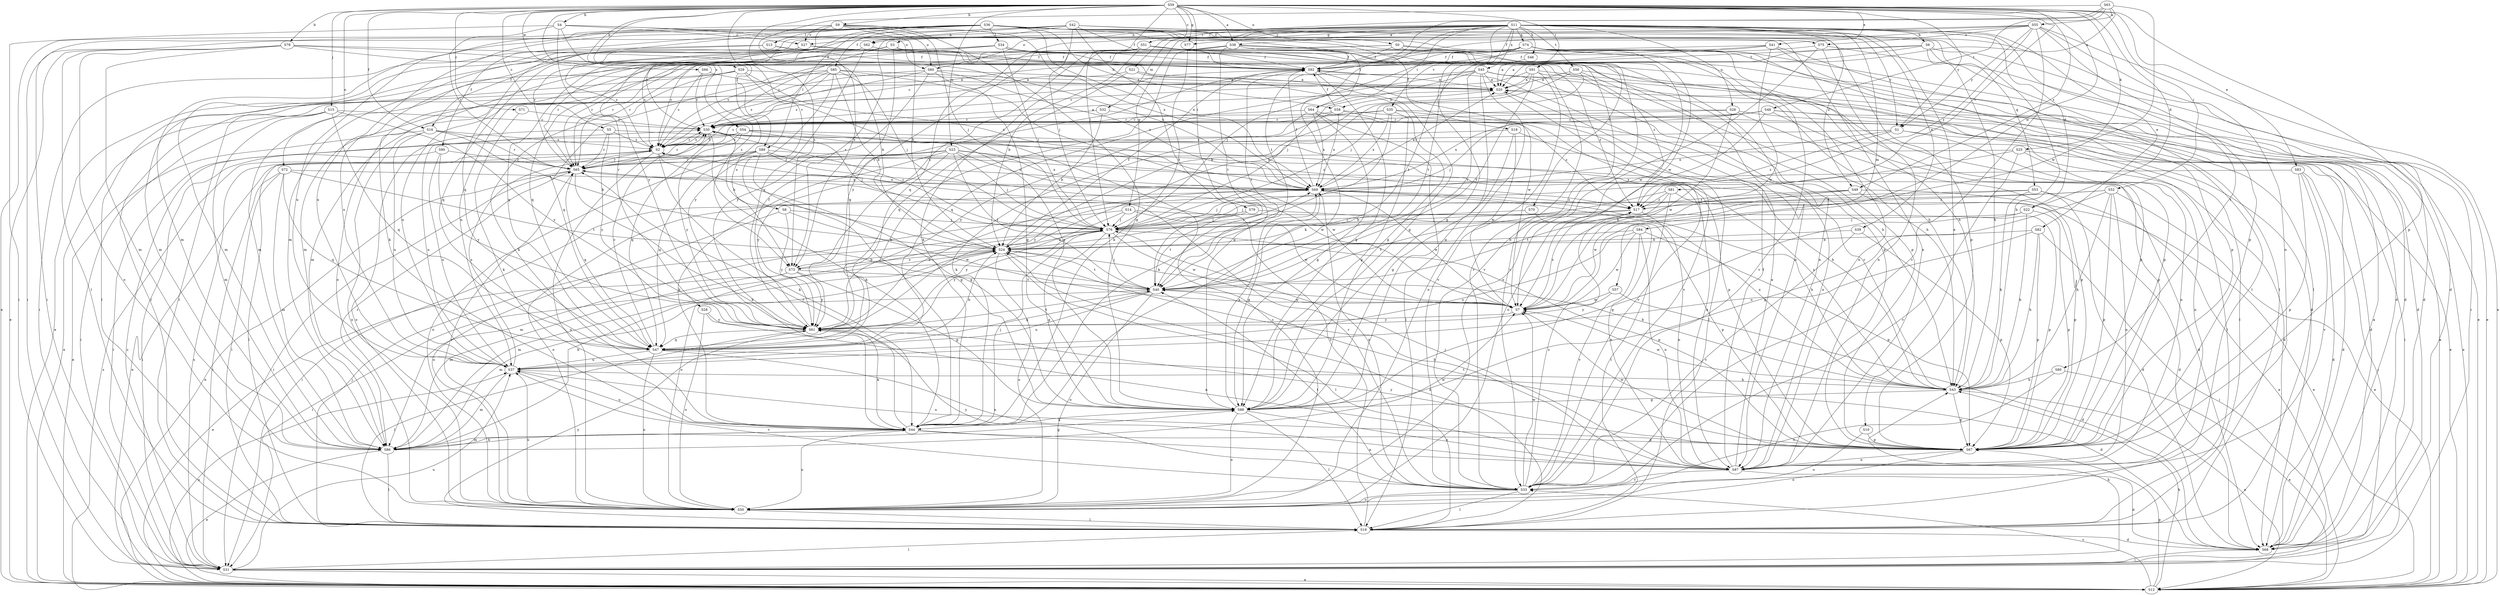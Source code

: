 strict digraph  {
S59;
S11;
S36;
S63;
S42;
S38;
S55;
S20;
S4;
S29;
S9;
S78;
S58;
S24;
S51;
S5;
S27;
S30;
S22;
S70;
S68;
S83;
S41;
S10;
S82;
S39;
S12;
S16;
S85;
S90;
S18;
S92;
S77;
S14;
S88;
S46;
S6;
S43;
S52;
S79;
S91;
S3;
S64;
S31;
S15;
S76;
S25;
S44;
S89;
S13;
S34;
S21;
S19;
S57;
S32;
S86;
S23;
S62;
S87;
S0;
S72;
S60;
S50;
S67;
S74;
S53;
S47;
S71;
S28;
S65;
S54;
S73;
S2;
S56;
S80;
S48;
S40;
S26;
S37;
S8;
S81;
S35;
S33;
S66;
S84;
S7;
S45;
S69;
S1;
S61;
S49;
S75;
S17;
S59 -> S38  [label=a];
S59 -> S4  [label=b];
S59 -> S29  [label=b];
S59 -> S9  [label=b];
S59 -> S78  [label=b];
S59 -> S51  [label=c];
S59 -> S5  [label=c];
S59 -> S22  [label=d];
S59 -> S83  [label=e];
S59 -> S41  [label=e];
S59 -> S16  [label=f];
S59 -> S77  [label=g];
S59 -> S52  [label=i];
S59 -> S79  [label=i];
S59 -> S91  [label=i];
S59 -> S15  [label=j];
S59 -> S76  [label=j];
S59 -> S25  [label=k];
S59 -> S89  [label=l];
S59 -> S23  [label=n];
S59 -> S0  [label=o];
S59 -> S72  [label=o];
S59 -> S67  [label=p];
S59 -> S71  [label=r];
S59 -> S54  [label=s];
S59 -> S73  [label=s];
S59 -> S8  [label=v];
S59 -> S81  [label=v];
S59 -> S66  [label=w];
S59 -> S84  [label=w];
S59 -> S1  [label=y];
S59 -> S49  [label=z];
S11 -> S38  [label=a];
S11 -> S22  [label=d];
S11 -> S10  [label=e];
S11 -> S82  [label=e];
S11 -> S39  [label=e];
S11 -> S16  [label=f];
S11 -> S77  [label=g];
S11 -> S14  [label=g];
S11 -> S88  [label=g];
S11 -> S46  [label=h];
S11 -> S6  [label=h];
S11 -> S3  [label=i];
S11 -> S64  [label=i];
S11 -> S44  [label=k];
S11 -> S57  [label=m];
S11 -> S32  [label=m];
S11 -> S86  [label=m];
S11 -> S62  [label=n];
S11 -> S60  [label=o];
S11 -> S74  [label=q];
S11 -> S56  [label=t];
S11 -> S80  [label=t];
S11 -> S26  [label=u];
S11 -> S35  [label=v];
S11 -> S45  [label=x];
S11 -> S1  [label=y];
S11 -> S49  [label=z];
S36 -> S58  [label=b];
S36 -> S70  [label=d];
S36 -> S12  [label=e];
S36 -> S85  [label=f];
S36 -> S90  [label=f];
S36 -> S18  [label=f];
S36 -> S43  [label=h];
S36 -> S64  [label=i];
S36 -> S31  [label=i];
S36 -> S89  [label=l];
S36 -> S13  [label=l];
S36 -> S34  [label=l];
S36 -> S86  [label=m];
S36 -> S53  [label=q];
S36 -> S47  [label=q];
S36 -> S28  [label=r];
S36 -> S37  [label=u];
S36 -> S7  [label=w];
S36 -> S69  [label=x];
S36 -> S75  [label=z];
S63 -> S55  [label=a];
S63 -> S20  [label=a];
S63 -> S21  [label=l];
S63 -> S73  [label=s];
S63 -> S48  [label=t];
S63 -> S40  [label=t];
S63 -> S7  [label=w];
S42 -> S68  [label=d];
S42 -> S92  [label=f];
S42 -> S31  [label=i];
S42 -> S76  [label=j];
S42 -> S62  [label=n];
S42 -> S67  [label=p];
S42 -> S65  [label=r];
S42 -> S73  [label=s];
S42 -> S40  [label=t];
S38 -> S92  [label=f];
S38 -> S44  [label=k];
S38 -> S86  [label=m];
S38 -> S87  [label=n];
S38 -> S73  [label=s];
S38 -> S40  [label=t];
S38 -> S33  [label=v];
S55 -> S27  [label=c];
S55 -> S12  [label=e];
S55 -> S92  [label=f];
S55 -> S87  [label=n];
S55 -> S67  [label=p];
S55 -> S47  [label=q];
S55 -> S33  [label=v];
S55 -> S1  [label=y];
S55 -> S75  [label=z];
S55 -> S17  [label=z];
S20 -> S58  [label=b];
S20 -> S33  [label=v];
S4 -> S27  [label=c];
S4 -> S31  [label=i];
S4 -> S87  [label=n];
S4 -> S60  [label=o];
S4 -> S65  [label=r];
S4 -> S73  [label=s];
S4 -> S61  [label=y];
S29 -> S20  [label=a];
S29 -> S12  [label=e];
S29 -> S88  [label=g];
S29 -> S44  [label=k];
S29 -> S19  [label=l];
S29 -> S73  [label=s];
S29 -> S69  [label=x];
S9 -> S24  [label=b];
S9 -> S27  [label=c];
S9 -> S30  [label=c];
S9 -> S88  [label=g];
S9 -> S76  [label=j];
S9 -> S60  [label=o];
S9 -> S37  [label=u];
S9 -> S69  [label=x];
S78 -> S24  [label=b];
S78 -> S12  [label=e];
S78 -> S92  [label=f];
S78 -> S19  [label=l];
S78 -> S86  [label=m];
S78 -> S50  [label=o];
S78 -> S69  [label=x];
S58 -> S30  [label=c];
S58 -> S92  [label=f];
S58 -> S44  [label=k];
S58 -> S19  [label=l];
S58 -> S33  [label=v];
S58 -> S69  [label=x];
S24 -> S92  [label=f];
S24 -> S31  [label=i];
S24 -> S19  [label=l];
S24 -> S86  [label=m];
S24 -> S50  [label=o];
S24 -> S73  [label=s];
S24 -> S40  [label=t];
S24 -> S69  [label=x];
S51 -> S24  [label=b];
S51 -> S68  [label=d];
S51 -> S92  [label=f];
S51 -> S43  [label=h];
S51 -> S44  [label=k];
S51 -> S87  [label=n];
S51 -> S65  [label=r];
S51 -> S61  [label=y];
S5 -> S50  [label=o];
S5 -> S67  [label=p];
S5 -> S65  [label=r];
S5 -> S2  [label=s];
S5 -> S61  [label=y];
S27 -> S92  [label=f];
S27 -> S67  [label=p];
S27 -> S47  [label=q];
S27 -> S2  [label=s];
S27 -> S37  [label=u];
S30 -> S20  [label=a];
S30 -> S24  [label=b];
S30 -> S44  [label=k];
S30 -> S47  [label=q];
S30 -> S2  [label=s];
S22 -> S88  [label=g];
S22 -> S43  [label=h];
S22 -> S76  [label=j];
S22 -> S67  [label=p];
S70 -> S76  [label=j];
S70 -> S67  [label=p];
S68 -> S20  [label=a];
S68 -> S31  [label=i];
S83 -> S68  [label=d];
S83 -> S31  [label=i];
S83 -> S67  [label=p];
S83 -> S33  [label=v];
S83 -> S69  [label=x];
S41 -> S30  [label=c];
S41 -> S92  [label=f];
S41 -> S19  [label=l];
S41 -> S67  [label=p];
S41 -> S40  [label=t];
S41 -> S7  [label=w];
S10 -> S50  [label=o];
S10 -> S67  [label=p];
S82 -> S24  [label=b];
S82 -> S43  [label=h];
S82 -> S31  [label=i];
S82 -> S67  [label=p];
S82 -> S37  [label=u];
S39 -> S24  [label=b];
S39 -> S67  [label=p];
S39 -> S33  [label=v];
S12 -> S20  [label=a];
S12 -> S43  [label=h];
S12 -> S67  [label=p];
S12 -> S2  [label=s];
S12 -> S37  [label=u];
S12 -> S33  [label=v];
S16 -> S24  [label=b];
S16 -> S12  [label=e];
S16 -> S50  [label=o];
S16 -> S65  [label=r];
S16 -> S2  [label=s];
S16 -> S37  [label=u];
S85 -> S20  [label=a];
S85 -> S24  [label=b];
S85 -> S30  [label=c];
S85 -> S88  [label=g];
S85 -> S76  [label=j];
S85 -> S19  [label=l];
S85 -> S47  [label=q];
S85 -> S2  [label=s];
S85 -> S61  [label=y];
S90 -> S31  [label=i];
S90 -> S65  [label=r];
S90 -> S37  [label=u];
S90 -> S61  [label=y];
S18 -> S88  [label=g];
S18 -> S43  [label=h];
S18 -> S2  [label=s];
S18 -> S7  [label=w];
S92 -> S20  [label=a];
S92 -> S88  [label=g];
S92 -> S40  [label=t];
S92 -> S37  [label=u];
S92 -> S7  [label=w];
S77 -> S44  [label=k];
S14 -> S76  [label=j];
S14 -> S86  [label=m];
S14 -> S67  [label=p];
S14 -> S7  [label=w];
S14 -> S61  [label=y];
S88 -> S44  [label=k];
S88 -> S19  [label=l];
S88 -> S87  [label=n];
S88 -> S50  [label=o];
S88 -> S69  [label=x];
S46 -> S20  [label=a];
S6 -> S20  [label=a];
S6 -> S12  [label=e];
S6 -> S92  [label=f];
S6 -> S43  [label=h];
S6 -> S31  [label=i];
S6 -> S40  [label=t];
S43 -> S24  [label=b];
S43 -> S30  [label=c];
S43 -> S12  [label=e];
S43 -> S88  [label=g];
S43 -> S67  [label=p];
S43 -> S2  [label=s];
S43 -> S7  [label=w];
S43 -> S69  [label=x];
S52 -> S12  [label=e];
S52 -> S88  [label=g];
S52 -> S43  [label=h];
S52 -> S76  [label=j];
S52 -> S87  [label=n];
S52 -> S67  [label=p];
S52 -> S17  [label=z];
S79 -> S76  [label=j];
S79 -> S87  [label=n];
S79 -> S40  [label=t];
S91 -> S20  [label=a];
S91 -> S24  [label=b];
S91 -> S30  [label=c];
S91 -> S68  [label=d];
S91 -> S40  [label=t];
S91 -> S33  [label=v];
S91 -> S17  [label=z];
S3 -> S30  [label=c];
S3 -> S92  [label=f];
S3 -> S88  [label=g];
S3 -> S47  [label=q];
S3 -> S65  [label=r];
S3 -> S2  [label=s];
S64 -> S30  [label=c];
S64 -> S88  [label=g];
S64 -> S19  [label=l];
S64 -> S69  [label=x];
S64 -> S61  [label=y];
S64 -> S17  [label=z];
S31 -> S30  [label=c];
S31 -> S12  [label=e];
S31 -> S43  [label=h];
S31 -> S19  [label=l];
S31 -> S2  [label=s];
S31 -> S37  [label=u];
S15 -> S30  [label=c];
S15 -> S12  [label=e];
S15 -> S31  [label=i];
S15 -> S86  [label=m];
S15 -> S47  [label=q];
S15 -> S61  [label=y];
S76 -> S24  [label=b];
S76 -> S30  [label=c];
S76 -> S88  [label=g];
S76 -> S50  [label=o];
S76 -> S67  [label=p];
S76 -> S7  [label=w];
S76 -> S61  [label=y];
S25 -> S68  [label=d];
S25 -> S87  [label=n];
S25 -> S65  [label=r];
S25 -> S33  [label=v];
S25 -> S61  [label=y];
S44 -> S76  [label=j];
S44 -> S86  [label=m];
S44 -> S87  [label=n];
S44 -> S50  [label=o];
S44 -> S67  [label=p];
S44 -> S65  [label=r];
S44 -> S37  [label=u];
S89 -> S68  [label=d];
S89 -> S88  [label=g];
S89 -> S19  [label=l];
S89 -> S50  [label=o];
S89 -> S47  [label=q];
S89 -> S65  [label=r];
S89 -> S7  [label=w];
S89 -> S69  [label=x];
S13 -> S92  [label=f];
S13 -> S31  [label=i];
S13 -> S86  [label=m];
S13 -> S33  [label=v];
S34 -> S68  [label=d];
S34 -> S92  [label=f];
S34 -> S76  [label=j];
S34 -> S44  [label=k];
S34 -> S86  [label=m];
S34 -> S67  [label=p];
S34 -> S47  [label=q];
S34 -> S2  [label=s];
S34 -> S17  [label=z];
S21 -> S20  [label=a];
S21 -> S88  [label=g];
S21 -> S47  [label=q];
S21 -> S2  [label=s];
S19 -> S24  [label=b];
S19 -> S68  [label=d];
S19 -> S76  [label=j];
S19 -> S2  [label=s];
S19 -> S61  [label=y];
S57 -> S68  [label=d];
S57 -> S7  [label=w];
S57 -> S61  [label=y];
S32 -> S24  [label=b];
S32 -> S30  [label=c];
S32 -> S68  [label=d];
S86 -> S24  [label=b];
S86 -> S12  [label=e];
S86 -> S88  [label=g];
S86 -> S44  [label=k];
S86 -> S19  [label=l];
S86 -> S65  [label=r];
S86 -> S7  [label=w];
S23 -> S12  [label=e];
S23 -> S76  [label=j];
S23 -> S44  [label=k];
S23 -> S87  [label=n];
S23 -> S65  [label=r];
S23 -> S40  [label=t];
S23 -> S7  [label=w];
S23 -> S69  [label=x];
S23 -> S61  [label=y];
S62 -> S92  [label=f];
S62 -> S47  [label=q];
S62 -> S61  [label=y];
S87 -> S20  [label=a];
S87 -> S24  [label=b];
S87 -> S68  [label=d];
S87 -> S92  [label=f];
S87 -> S76  [label=j];
S87 -> S33  [label=v];
S0 -> S92  [label=f];
S0 -> S43  [label=h];
S0 -> S50  [label=o];
S0 -> S65  [label=r];
S0 -> S33  [label=v];
S0 -> S7  [label=w];
S72 -> S31  [label=i];
S72 -> S19  [label=l];
S72 -> S86  [label=m];
S72 -> S47  [label=q];
S72 -> S40  [label=t];
S72 -> S69  [label=x];
S60 -> S20  [label=a];
S60 -> S88  [label=g];
S60 -> S19  [label=l];
S60 -> S37  [label=u];
S60 -> S69  [label=x];
S60 -> S61  [label=y];
S50 -> S30  [label=c];
S50 -> S19  [label=l];
S50 -> S65  [label=r];
S50 -> S37  [label=u];
S67 -> S87  [label=n];
S67 -> S50  [label=o];
S67 -> S40  [label=t];
S67 -> S37  [label=u];
S67 -> S7  [label=w];
S67 -> S61  [label=y];
S74 -> S68  [label=d];
S74 -> S12  [label=e];
S74 -> S92  [label=f];
S74 -> S76  [label=j];
S74 -> S19  [label=l];
S74 -> S86  [label=m];
S74 -> S87  [label=n];
S74 -> S65  [label=r];
S74 -> S2  [label=s];
S74 -> S33  [label=v];
S53 -> S68  [label=d];
S53 -> S12  [label=e];
S53 -> S43  [label=h];
S53 -> S31  [label=i];
S53 -> S17  [label=z];
S47 -> S24  [label=b];
S47 -> S30  [label=c];
S47 -> S68  [label=d];
S47 -> S87  [label=n];
S47 -> S50  [label=o];
S47 -> S37  [label=u];
S71 -> S30  [label=c];
S71 -> S44  [label=k];
S28 -> S87  [label=n];
S28 -> S50  [label=o];
S28 -> S61  [label=y];
S65 -> S30  [label=c];
S65 -> S12  [label=e];
S65 -> S31  [label=i];
S65 -> S44  [label=k];
S65 -> S47  [label=q];
S65 -> S69  [label=x];
S54 -> S68  [label=d];
S54 -> S31  [label=i];
S54 -> S76  [label=j];
S54 -> S2  [label=s];
S54 -> S37  [label=u];
S54 -> S61  [label=y];
S54 -> S17  [label=z];
S73 -> S24  [label=b];
S73 -> S12  [label=e];
S73 -> S88  [label=g];
S73 -> S86  [label=m];
S73 -> S40  [label=t];
S73 -> S61  [label=y];
S2 -> S30  [label=c];
S2 -> S88  [label=g];
S2 -> S44  [label=k];
S2 -> S50  [label=o];
S2 -> S65  [label=r];
S56 -> S20  [label=a];
S56 -> S24  [label=b];
S56 -> S43  [label=h];
S56 -> S76  [label=j];
S56 -> S67  [label=p];
S80 -> S12  [label=e];
S80 -> S43  [label=h];
S80 -> S50  [label=o];
S48 -> S30  [label=c];
S48 -> S12  [label=e];
S48 -> S31  [label=i];
S48 -> S76  [label=j];
S48 -> S50  [label=o];
S48 -> S67  [label=p];
S48 -> S69  [label=x];
S40 -> S76  [label=j];
S40 -> S86  [label=m];
S40 -> S50  [label=o];
S40 -> S47  [label=q];
S40 -> S37  [label=u];
S40 -> S7  [label=w];
S26 -> S30  [label=c];
S26 -> S12  [label=e];
S26 -> S67  [label=p];
S26 -> S2  [label=s];
S26 -> S7  [label=w];
S37 -> S43  [label=h];
S37 -> S86  [label=m];
S37 -> S2  [label=s];
S37 -> S33  [label=v];
S8 -> S76  [label=j];
S8 -> S50  [label=o];
S8 -> S7  [label=w];
S8 -> S61  [label=y];
S81 -> S24  [label=b];
S81 -> S68  [label=d];
S81 -> S19  [label=l];
S81 -> S40  [label=t];
S81 -> S17  [label=z];
S35 -> S30  [label=c];
S35 -> S88  [label=g];
S35 -> S44  [label=k];
S35 -> S19  [label=l];
S35 -> S87  [label=n];
S35 -> S65  [label=r];
S35 -> S69  [label=x];
S33 -> S19  [label=l];
S33 -> S50  [label=o];
S33 -> S65  [label=r];
S33 -> S40  [label=t];
S33 -> S7  [label=w];
S33 -> S69  [label=x];
S33 -> S61  [label=y];
S33 -> S17  [label=z];
S66 -> S20  [label=a];
S66 -> S30  [label=c];
S66 -> S2  [label=s];
S84 -> S24  [label=b];
S84 -> S87  [label=n];
S84 -> S67  [label=p];
S84 -> S37  [label=u];
S84 -> S33  [label=v];
S84 -> S7  [label=w];
S7 -> S61  [label=y];
S7 -> S17  [label=z];
S45 -> S20  [label=a];
S45 -> S68  [label=d];
S45 -> S88  [label=g];
S45 -> S43  [label=h];
S45 -> S76  [label=j];
S45 -> S86  [label=m];
S45 -> S50  [label=o];
S45 -> S67  [label=p];
S45 -> S47  [label=q];
S45 -> S40  [label=t];
S69 -> S20  [label=a];
S69 -> S92  [label=f];
S69 -> S88  [label=g];
S69 -> S43  [label=h];
S69 -> S76  [label=j];
S69 -> S50  [label=o];
S69 -> S7  [label=w];
S69 -> S17  [label=z];
S1 -> S19  [label=l];
S1 -> S87  [label=n];
S1 -> S2  [label=s];
S1 -> S69  [label=x];
S1 -> S17  [label=z];
S61 -> S92  [label=f];
S61 -> S44  [label=k];
S61 -> S19  [label=l];
S61 -> S47  [label=q];
S61 -> S40  [label=t];
S61 -> S69  [label=x];
S49 -> S24  [label=b];
S49 -> S12  [label=e];
S49 -> S67  [label=p];
S49 -> S7  [label=w];
S49 -> S17  [label=z];
S75 -> S92  [label=f];
S75 -> S19  [label=l];
S75 -> S87  [label=n];
S75 -> S50  [label=o];
S17 -> S76  [label=j];
S17 -> S87  [label=n];
S17 -> S40  [label=t];
}
